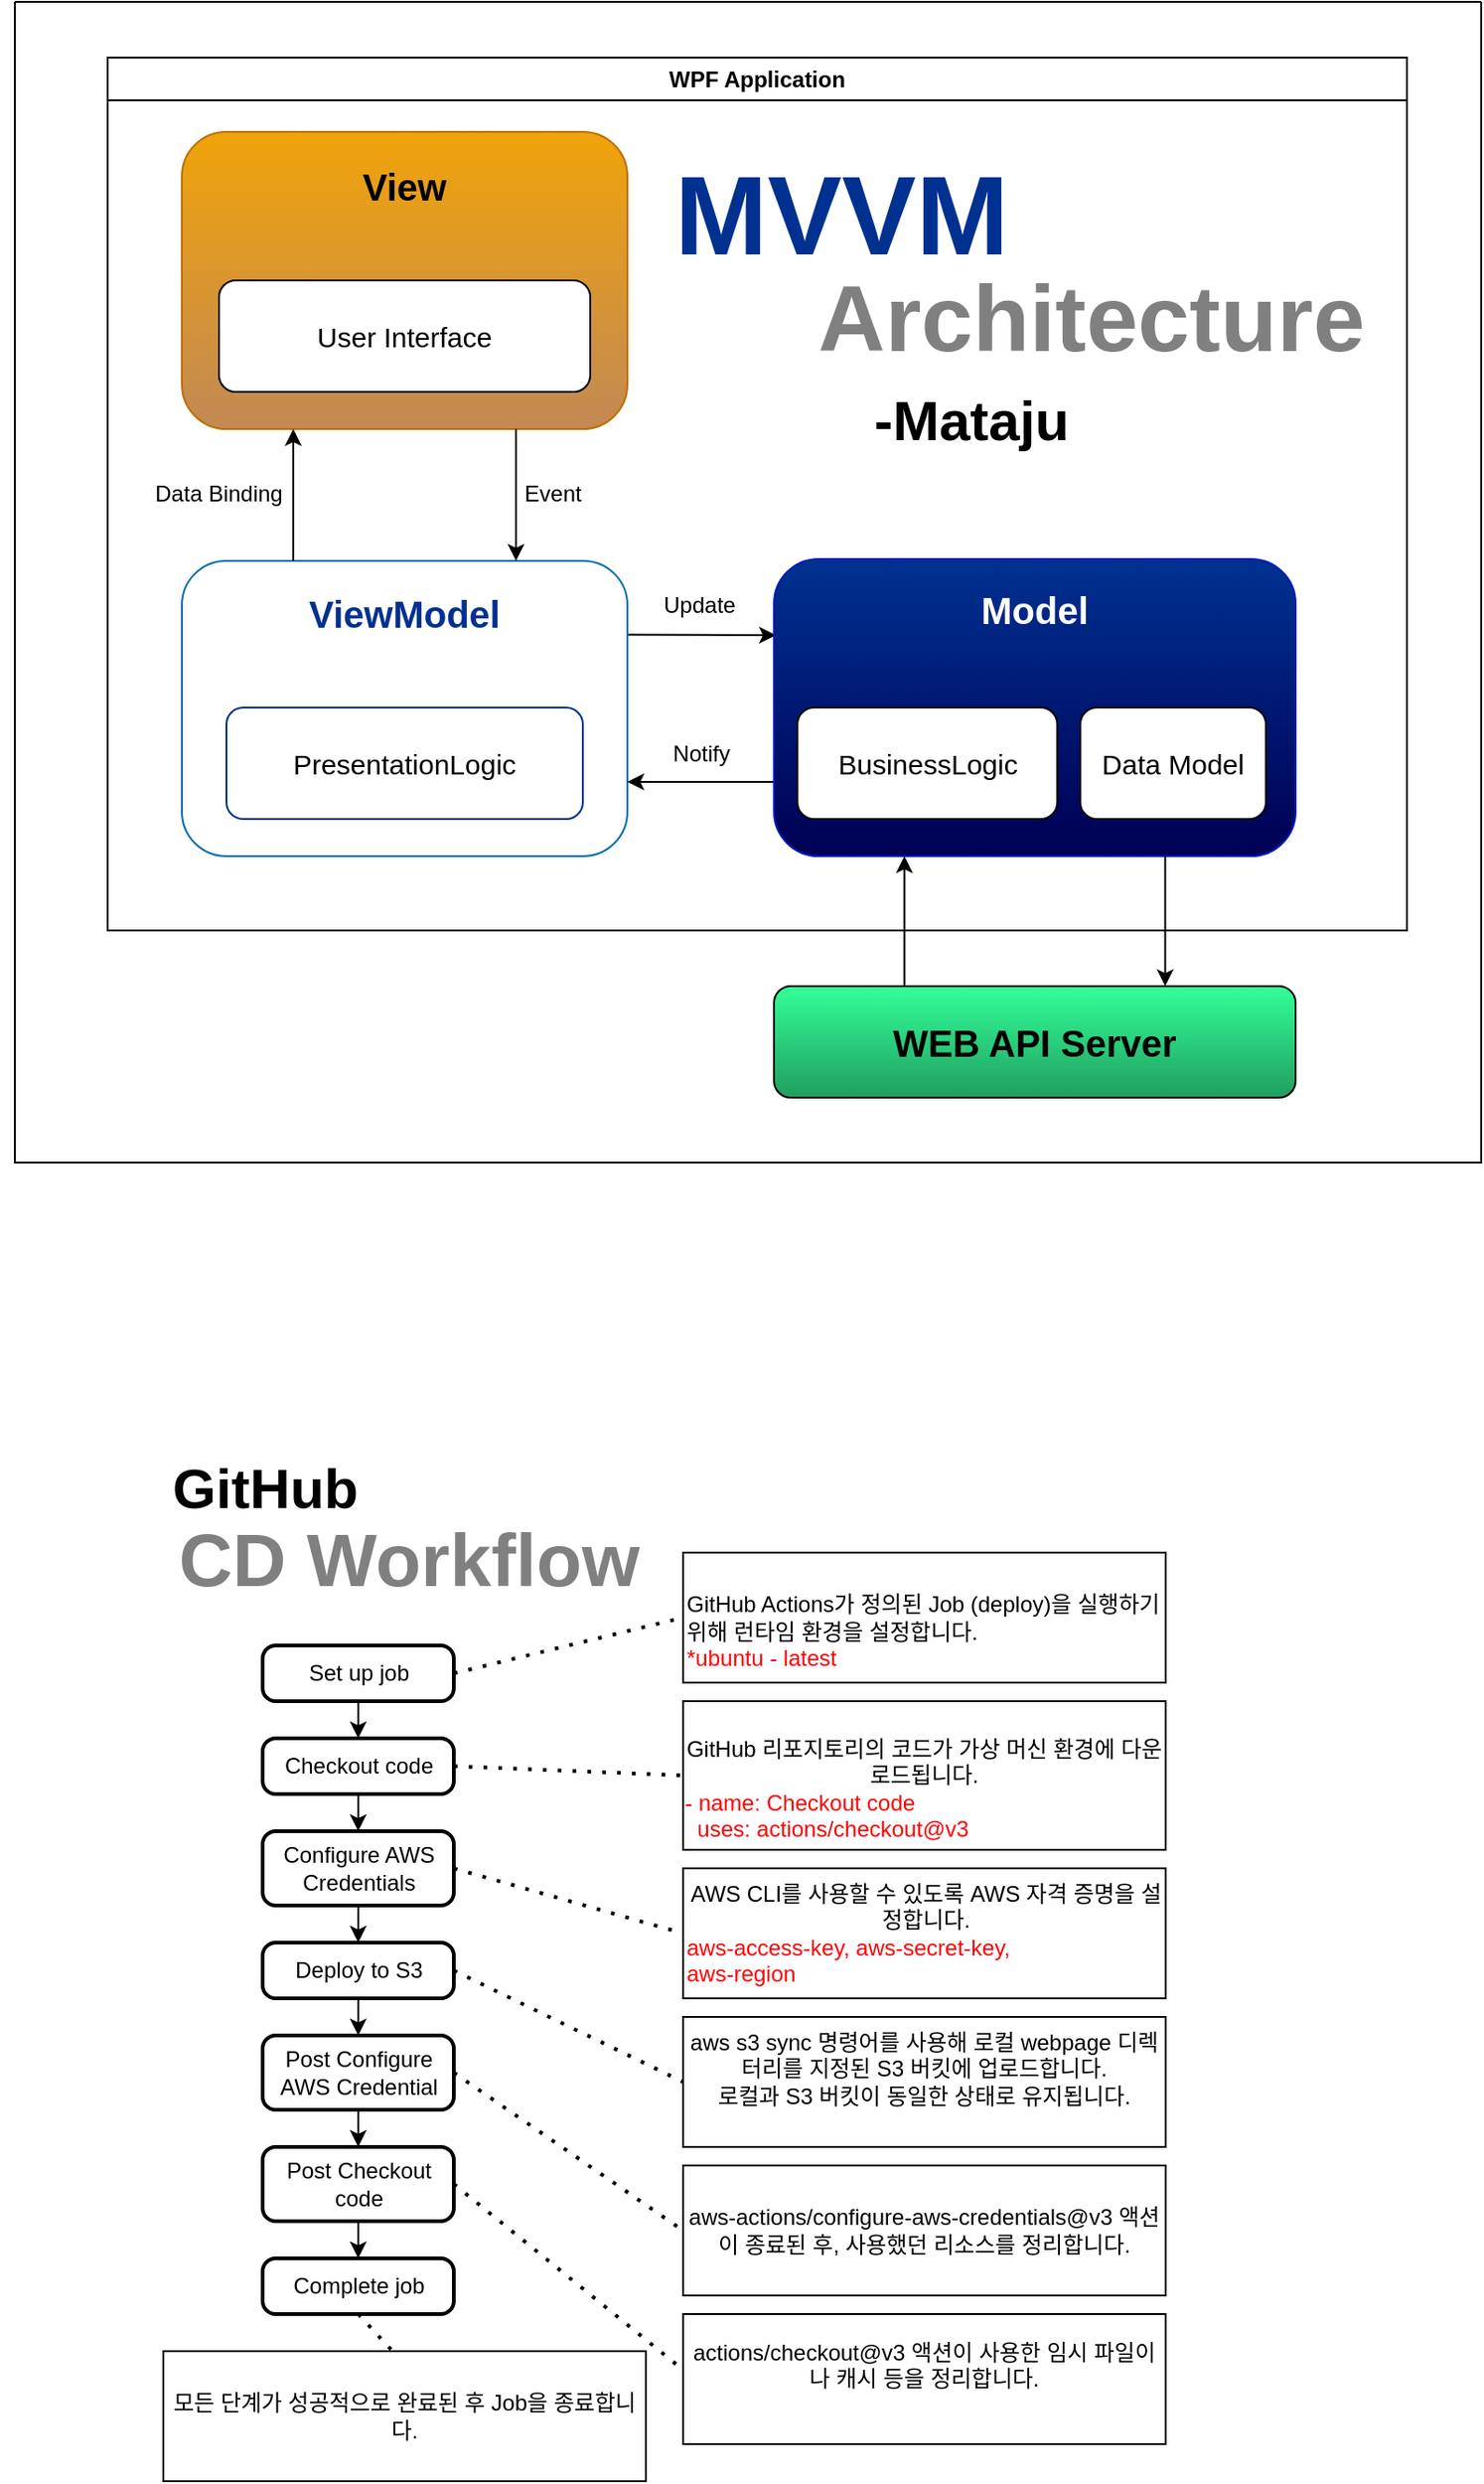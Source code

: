 <mxfile version="26.0.10">
  <diagram name="페이지-1" id="wgz9PD0w91qSiE5-jBk-">
    <mxGraphModel dx="2220" dy="2487" grid="1" gridSize="10" guides="1" tooltips="1" connect="1" arrows="1" fold="1" page="1" pageScale="1" pageWidth="827" pageHeight="1169" math="0" shadow="0">
      <root>
        <mxCell id="0" />
        <mxCell id="1" parent="0" />
        <mxCell id="g7_kz-98eBEBZqyPdA4t-22" value="&lt;font style=&quot;font-size: 20px;&quot;&gt;&lt;b&gt;WEB API Server&lt;/b&gt;&lt;/font&gt;" style="rounded=1;whiteSpace=wrap;html=1;labelBackgroundColor=none;fillColor=#33FF99;gradientColor=#209E5F;fontColor=default;" parent="1" vertex="1">
          <mxGeometry x="419" y="525" width="281" height="60" as="geometry" />
        </mxCell>
        <mxCell id="g7_kz-98eBEBZqyPdA4t-17" value="Data Binding" style="text;strokeColor=none;align=center;fillColor=none;html=1;verticalAlign=middle;whiteSpace=wrap;rounded=0;" parent="1" vertex="1">
          <mxGeometry x="80" y="245" width="80" height="30" as="geometry" />
        </mxCell>
        <mxCell id="g7_kz-98eBEBZqyPdA4t-18" value="Event" style="text;strokeColor=none;align=center;fillColor=none;html=1;verticalAlign=middle;whiteSpace=wrap;rounded=0;" parent="1" vertex="1">
          <mxGeometry x="260" y="245" width="80" height="30" as="geometry" />
        </mxCell>
        <mxCell id="g7_kz-98eBEBZqyPdA4t-19" value="Update" style="text;strokeColor=none;align=center;fillColor=none;html=1;verticalAlign=middle;whiteSpace=wrap;rounded=0;" parent="1" vertex="1">
          <mxGeometry x="339" y="305" width="80" height="30" as="geometry" />
        </mxCell>
        <mxCell id="g7_kz-98eBEBZqyPdA4t-20" value="Notify" style="text;strokeColor=none;align=center;fillColor=none;html=1;verticalAlign=middle;whiteSpace=wrap;rounded=0;" parent="1" vertex="1">
          <mxGeometry x="340" y="385" width="80" height="30" as="geometry" />
        </mxCell>
        <mxCell id="g7_kz-98eBEBZqyPdA4t-44" value="" style="group" parent="1" vertex="1" connectable="0">
          <mxGeometry x="100" y="65" width="240" height="160" as="geometry" />
        </mxCell>
        <mxCell id="g7_kz-98eBEBZqyPdA4t-5" value="" style="rounded=1;whiteSpace=wrap;html=1;fillColor=#f0a30a;fontColor=#000000;strokeColor=#BD7000;gradientColor=#C28954;" parent="g7_kz-98eBEBZqyPdA4t-44" vertex="1">
          <mxGeometry width="240" height="160" as="geometry" />
        </mxCell>
        <mxCell id="g7_kz-98eBEBZqyPdA4t-6" value="&lt;font style=&quot;font-size: 20px;&quot;&gt;View&lt;/font&gt;" style="text;strokeColor=none;align=center;fillColor=none;html=1;verticalAlign=middle;whiteSpace=wrap;rounded=0;fontColor=default;fontStyle=1" parent="g7_kz-98eBEBZqyPdA4t-44" vertex="1">
          <mxGeometry x="60" y="10" width="120" height="38" as="geometry" />
        </mxCell>
        <mxCell id="g7_kz-98eBEBZqyPdA4t-35" value="&lt;font style=&quot;font-size: 15px;&quot;&gt;User Interface&lt;/font&gt;" style="rounded=1;whiteSpace=wrap;html=1;" parent="g7_kz-98eBEBZqyPdA4t-44" vertex="1">
          <mxGeometry x="20" y="80" width="200" height="60" as="geometry" />
        </mxCell>
        <mxCell id="g7_kz-98eBEBZqyPdA4t-45" value="" style="group" parent="1" vertex="1" connectable="0">
          <mxGeometry x="100" y="295.96" width="240" height="159.04" as="geometry" />
        </mxCell>
        <mxCell id="g7_kz-98eBEBZqyPdA4t-53" style="edgeStyle=none;rounded=0;orthogonalLoop=1;jettySize=auto;html=1;exitX=1;exitY=0.25;exitDx=0;exitDy=0;" parent="g7_kz-98eBEBZqyPdA4t-45" source="g7_kz-98eBEBZqyPdA4t-4" edge="1">
          <mxGeometry relative="1" as="geometry">
            <mxPoint x="320" y="40.04" as="targetPoint" />
          </mxGeometry>
        </mxCell>
        <mxCell id="g7_kz-98eBEBZqyPdA4t-4" value="" style="rounded=1;whiteSpace=wrap;html=1;fillColor=default;fontColor=#ffffff;strokeColor=#006EAF;gradientColor=none;" parent="g7_kz-98eBEBZqyPdA4t-45" vertex="1">
          <mxGeometry width="240" height="159.04" as="geometry" />
        </mxCell>
        <mxCell id="g7_kz-98eBEBZqyPdA4t-7" value="&lt;font style=&quot;font-size: 20px;&quot;&gt;ViewModel&lt;/font&gt;" style="text;strokeColor=none;align=center;fillColor=none;html=1;verticalAlign=middle;whiteSpace=wrap;rounded=0;fontColor=#003191;fontStyle=1" parent="g7_kz-98eBEBZqyPdA4t-45" vertex="1">
          <mxGeometry x="43.2" y="10.0" width="153.6" height="35.23" as="geometry" />
        </mxCell>
        <mxCell id="g7_kz-98eBEBZqyPdA4t-41" value="&lt;span style=&quot;font-size: 15px;&quot;&gt;PresentationLogic&lt;br&gt;&lt;/span&gt;" style="rounded=1;whiteSpace=wrap;html=1;strokeColor=#003191;" parent="g7_kz-98eBEBZqyPdA4t-45" vertex="1">
          <mxGeometry x="24" y="79.04" width="192" height="60.0" as="geometry" />
        </mxCell>
        <mxCell id="g7_kz-98eBEBZqyPdA4t-46" value="" style="group" parent="1" vertex="1" connectable="0">
          <mxGeometry x="419" y="295" width="281" height="160" as="geometry" />
        </mxCell>
        <mxCell id="g7_kz-98eBEBZqyPdA4t-55" style="edgeStyle=none;rounded=0;orthogonalLoop=1;jettySize=auto;html=1;exitX=0;exitY=0.75;exitDx=0;exitDy=0;" parent="g7_kz-98eBEBZqyPdA4t-46" source="g7_kz-98eBEBZqyPdA4t-1" edge="1">
          <mxGeometry relative="1" as="geometry">
            <mxPoint x="-79" y="120" as="targetPoint" />
          </mxGeometry>
        </mxCell>
        <mxCell id="g7_kz-98eBEBZqyPdA4t-1" value="" style="rounded=1;whiteSpace=wrap;html=1;fillColor=#003191;strokeColor=#001DBC;fontColor=#ffffff;gradientColor=#000054;" parent="g7_kz-98eBEBZqyPdA4t-46" vertex="1">
          <mxGeometry width="281" height="160" as="geometry" />
        </mxCell>
        <mxCell id="g7_kz-98eBEBZqyPdA4t-8" value="&lt;font style=&quot;font-size: 20px;&quot;&gt;Model&lt;/font&gt;" style="text;strokeColor=none;align=center;fillColor=none;html=1;verticalAlign=middle;whiteSpace=wrap;rounded=0;fontColor=#FFFFFF;fontStyle=1" parent="g7_kz-98eBEBZqyPdA4t-46" vertex="1">
          <mxGeometry x="112.9" y="13.416" width="55.2" height="26.538" as="geometry" />
        </mxCell>
        <mxCell id="g7_kz-98eBEBZqyPdA4t-42" value="&lt;span style=&quot;font-size: 15px;&quot;&gt;BusinessLogic&lt;br&gt;&lt;/span&gt;" style="rounded=1;whiteSpace=wrap;html=1;" parent="g7_kz-98eBEBZqyPdA4t-46" vertex="1">
          <mxGeometry x="12.6" y="80" width="140" height="60" as="geometry" />
        </mxCell>
        <mxCell id="g7_kz-98eBEBZqyPdA4t-43" value="&lt;span style=&quot;font-size: 15px;&quot;&gt;Data Model&lt;br&gt;&lt;/span&gt;" style="rounded=1;whiteSpace=wrap;html=1;" parent="g7_kz-98eBEBZqyPdA4t-46" vertex="1">
          <mxGeometry x="165" y="80" width="100" height="60" as="geometry" />
        </mxCell>
        <mxCell id="g7_kz-98eBEBZqyPdA4t-51" style="edgeStyle=none;rounded=0;orthogonalLoop=1;jettySize=auto;html=1;exitX=0.25;exitY=0;exitDx=0;exitDy=0;entryX=0.25;entryY=1;entryDx=0;entryDy=0;" parent="1" source="g7_kz-98eBEBZqyPdA4t-4" target="g7_kz-98eBEBZqyPdA4t-5" edge="1">
          <mxGeometry relative="1" as="geometry" />
        </mxCell>
        <mxCell id="g7_kz-98eBEBZqyPdA4t-49" style="edgeStyle=none;rounded=0;orthogonalLoop=1;jettySize=auto;html=1;exitX=0.75;exitY=1;exitDx=0;exitDy=0;entryX=0.75;entryY=0;entryDx=0;entryDy=0;" parent="1" source="g7_kz-98eBEBZqyPdA4t-5" target="g7_kz-98eBEBZqyPdA4t-4" edge="1">
          <mxGeometry relative="1" as="geometry">
            <mxPoint x="280" y="295" as="targetPoint" />
          </mxGeometry>
        </mxCell>
        <mxCell id="g7_kz-98eBEBZqyPdA4t-60" value="&lt;font style=&quot;font-size: 60px;&quot;&gt;MVVM&lt;/font&gt;" style="text;strokeColor=none;align=center;fillColor=none;html=1;verticalAlign=middle;whiteSpace=wrap;rounded=0;fontStyle=1;fontColor=#003191;" parent="1" vertex="1">
          <mxGeometry x="350" y="65" width="211" height="90" as="geometry" />
        </mxCell>
        <mxCell id="g7_kz-98eBEBZqyPdA4t-61" value="&lt;font style=&quot;font-size: 50px;&quot;&gt;Architecture&lt;/font&gt;" style="text;strokeColor=none;align=center;fillColor=none;html=1;verticalAlign=middle;whiteSpace=wrap;rounded=0;fontStyle=1;fontColor=#808080;" parent="1" vertex="1">
          <mxGeometry x="440" y="135" width="300" height="60" as="geometry" />
        </mxCell>
        <mxCell id="g7_kz-98eBEBZqyPdA4t-62" value="&lt;font style=&quot;font-size: 30px;&quot;&gt;-Mataju&lt;/font&gt;" style="text;strokeColor=none;align=center;fillColor=none;html=1;verticalAlign=middle;whiteSpace=wrap;rounded=0;fontStyle=1" parent="1" vertex="1">
          <mxGeometry x="420" y="195" width="211" height="50" as="geometry" />
        </mxCell>
        <mxCell id="g7_kz-98eBEBZqyPdA4t-63" value="" style="endArrow=classic;html=1;rounded=0;entryX=0.75;entryY=0;entryDx=0;entryDy=0;exitX=0.75;exitY=1;exitDx=0;exitDy=0;" parent="1" source="g7_kz-98eBEBZqyPdA4t-1" target="g7_kz-98eBEBZqyPdA4t-22" edge="1">
          <mxGeometry width="50" height="50" relative="1" as="geometry">
            <mxPoint x="610" y="265" as="sourcePoint" />
            <mxPoint x="660" y="215" as="targetPoint" />
          </mxGeometry>
        </mxCell>
        <mxCell id="g7_kz-98eBEBZqyPdA4t-64" value="" style="endArrow=classic;html=1;rounded=0;exitX=0.25;exitY=0;exitDx=0;exitDy=0;entryX=0.25;entryY=1;entryDx=0;entryDy=0;" parent="1" source="g7_kz-98eBEBZqyPdA4t-22" target="g7_kz-98eBEBZqyPdA4t-1" edge="1">
          <mxGeometry width="50" height="50" relative="1" as="geometry">
            <mxPoint x="610" y="265" as="sourcePoint" />
            <mxPoint x="660" y="215" as="targetPoint" />
          </mxGeometry>
        </mxCell>
        <mxCell id="g7_kz-98eBEBZqyPdA4t-65" value="WPF Application" style="swimlane;whiteSpace=wrap;html=1;" parent="1" vertex="1">
          <mxGeometry x="60" y="25" width="700" height="470" as="geometry" />
        </mxCell>
        <mxCell id="-fukH-Hzjp9KA4uO5c0_-15" value="" style="edgeStyle=orthogonalEdgeStyle;rounded=0;orthogonalLoop=1;jettySize=auto;html=1;" parent="1" source="-fukH-Hzjp9KA4uO5c0_-13" target="-fukH-Hzjp9KA4uO5c0_-14" edge="1">
          <mxGeometry relative="1" as="geometry" />
        </mxCell>
        <mxCell id="-fukH-Hzjp9KA4uO5c0_-13" value="Set up job" style="rounded=1;whiteSpace=wrap;html=1;absoluteArcSize=1;arcSize=14;strokeWidth=2;" parent="1" vertex="1">
          <mxGeometry x="143.5" y="880" width="103" height="30" as="geometry" />
        </mxCell>
        <mxCell id="-fukH-Hzjp9KA4uO5c0_-17" value="" style="edgeStyle=orthogonalEdgeStyle;rounded=0;orthogonalLoop=1;jettySize=auto;html=1;" parent="1" source="-fukH-Hzjp9KA4uO5c0_-14" target="-fukH-Hzjp9KA4uO5c0_-16" edge="1">
          <mxGeometry relative="1" as="geometry" />
        </mxCell>
        <mxCell id="-fukH-Hzjp9KA4uO5c0_-14" value="Checkout code" style="rounded=1;whiteSpace=wrap;html=1;absoluteArcSize=1;arcSize=14;strokeWidth=2;" parent="1" vertex="1">
          <mxGeometry x="143.5" y="930" width="103" height="30" as="geometry" />
        </mxCell>
        <mxCell id="-fukH-Hzjp9KA4uO5c0_-19" value="" style="edgeStyle=orthogonalEdgeStyle;rounded=0;orthogonalLoop=1;jettySize=auto;html=1;" parent="1" source="-fukH-Hzjp9KA4uO5c0_-16" target="-fukH-Hzjp9KA4uO5c0_-18" edge="1">
          <mxGeometry relative="1" as="geometry" />
        </mxCell>
        <mxCell id="-fukH-Hzjp9KA4uO5c0_-16" value="Configure AWS&lt;br&gt;Credentials" style="rounded=1;whiteSpace=wrap;html=1;absoluteArcSize=1;arcSize=14;strokeWidth=2;" parent="1" vertex="1">
          <mxGeometry x="143.5" y="980" width="103" height="40" as="geometry" />
        </mxCell>
        <mxCell id="-fukH-Hzjp9KA4uO5c0_-21" value="" style="edgeStyle=orthogonalEdgeStyle;rounded=0;orthogonalLoop=1;jettySize=auto;html=1;" parent="1" source="-fukH-Hzjp9KA4uO5c0_-18" target="-fukH-Hzjp9KA4uO5c0_-20" edge="1">
          <mxGeometry relative="1" as="geometry" />
        </mxCell>
        <mxCell id="-fukH-Hzjp9KA4uO5c0_-18" value="Deploy to S3" style="rounded=1;whiteSpace=wrap;html=1;absoluteArcSize=1;arcSize=14;strokeWidth=2;" parent="1" vertex="1">
          <mxGeometry x="143.5" y="1040" width="103" height="30" as="geometry" />
        </mxCell>
        <mxCell id="-fukH-Hzjp9KA4uO5c0_-23" value="" style="edgeStyle=orthogonalEdgeStyle;rounded=0;orthogonalLoop=1;jettySize=auto;html=1;" parent="1" source="-fukH-Hzjp9KA4uO5c0_-20" target="-fukH-Hzjp9KA4uO5c0_-22" edge="1">
          <mxGeometry relative="1" as="geometry" />
        </mxCell>
        <mxCell id="-fukH-Hzjp9KA4uO5c0_-20" value="Post Configure AWS Credential" style="rounded=1;whiteSpace=wrap;html=1;absoluteArcSize=1;arcSize=14;strokeWidth=2;" parent="1" vertex="1">
          <mxGeometry x="143.5" y="1090" width="103" height="40" as="geometry" />
        </mxCell>
        <mxCell id="-fukH-Hzjp9KA4uO5c0_-25" value="" style="edgeStyle=orthogonalEdgeStyle;rounded=0;orthogonalLoop=1;jettySize=auto;html=1;" parent="1" source="-fukH-Hzjp9KA4uO5c0_-22" target="-fukH-Hzjp9KA4uO5c0_-24" edge="1">
          <mxGeometry relative="1" as="geometry" />
        </mxCell>
        <mxCell id="-fukH-Hzjp9KA4uO5c0_-22" value="Post Checkout code" style="rounded=1;whiteSpace=wrap;html=1;absoluteArcSize=1;arcSize=14;strokeWidth=2;" parent="1" vertex="1">
          <mxGeometry x="143.5" y="1150" width="103" height="40" as="geometry" />
        </mxCell>
        <mxCell id="-fukH-Hzjp9KA4uO5c0_-24" value="Complete job" style="rounded=1;whiteSpace=wrap;html=1;absoluteArcSize=1;arcSize=14;strokeWidth=2;" parent="1" vertex="1">
          <mxGeometry x="143.5" y="1210" width="103" height="30" as="geometry" />
        </mxCell>
        <mxCell id="-fukH-Hzjp9KA4uO5c0_-26" value="" style="endArrow=none;dashed=1;html=1;dashPattern=1 3;strokeWidth=2;rounded=0;exitX=1;exitY=0.5;exitDx=0;exitDy=0;entryX=0;entryY=0.5;entryDx=0;entryDy=0;" parent="1" source="-fukH-Hzjp9KA4uO5c0_-13" target="-fukH-Hzjp9KA4uO5c0_-27" edge="1">
          <mxGeometry width="50" height="50" relative="1" as="geometry">
            <mxPoint x="300" y="1000" as="sourcePoint" />
            <mxPoint x="360" y="895" as="targetPoint" />
          </mxGeometry>
        </mxCell>
        <mxCell id="-fukH-Hzjp9KA4uO5c0_-27" value="&lt;div&gt;&lt;br&gt;&lt;/div&gt;&lt;div&gt;GitHub Actions가 정의된 Job (deploy)을 실행하기 위해 런타임 환경을 설정합니다.&lt;/div&gt;&lt;div&gt;&lt;font color=&quot;#ff0000&quot;&gt;*ubuntu - latest&lt;/font&gt;&lt;/div&gt;" style="rounded=0;whiteSpace=wrap;html=1;align=left;" parent="1" vertex="1">
          <mxGeometry x="370" y="830" width="260" height="70" as="geometry" />
        </mxCell>
        <mxCell id="-fukH-Hzjp9KA4uO5c0_-28" value="&lt;div&gt;&lt;br&gt;&lt;/div&gt;&lt;div&gt;GitHub 리포지토리의 코드가 가상 머신 환경에 다운로드됩니다.&lt;/div&gt;&lt;div&gt;&lt;div style=&quot;text-align: left;&quot;&gt;&lt;font color=&quot;#ff0000&quot;&gt;- name: Checkout code&lt;/font&gt;&lt;/div&gt;&lt;div style=&quot;text-align: left;&quot;&gt;&lt;font color=&quot;#ff0000&quot;&gt;&amp;nbsp; uses: actions/checkout@v3&lt;/font&gt;&lt;/div&gt;&lt;/div&gt;" style="rounded=0;whiteSpace=wrap;html=1;" parent="1" vertex="1">
          <mxGeometry x="370" y="910" width="260" height="80" as="geometry" />
        </mxCell>
        <mxCell id="-fukH-Hzjp9KA4uO5c0_-29" value="&lt;div style=&quot;text-align: center;&quot;&gt;&lt;span style=&quot;background-color: initial;&quot;&gt;AWS CLI를 사용할 수 있도록 AWS 자격 증명을 설정합니다.&lt;/span&gt;&lt;/div&gt;&lt;div&gt;&lt;font color=&quot;#ff0000&quot;&gt;aws-access-key,&amp;nbsp;&lt;span style=&quot;background-color: initial;&quot;&gt;aws-secret-key,&lt;br&gt;aws-region&lt;/span&gt;&lt;/font&gt;&lt;/div&gt;" style="rounded=0;whiteSpace=wrap;html=1;align=left;" parent="1" vertex="1">
          <mxGeometry x="370" y="1000" width="260" height="70" as="geometry" />
        </mxCell>
        <mxCell id="-fukH-Hzjp9KA4uO5c0_-30" value="aws s3 sync 명령어를 사용해 로컬 webpage 디렉터리를 지정된 S3 버킷에 업로드합니다.&lt;br&gt;로컬과 S3 버킷이 동일한 상태로 유지됩니다.&lt;br&gt;&lt;div&gt;&lt;br&gt;&lt;/div&gt;" style="rounded=0;whiteSpace=wrap;html=1;" parent="1" vertex="1">
          <mxGeometry x="370" y="1080" width="260" height="70" as="geometry" />
        </mxCell>
        <mxCell id="-fukH-Hzjp9KA4uO5c0_-31" value="모든 단계가 성공적으로 완료된 후 Job을 종료합니다." style="rounded=0;whiteSpace=wrap;html=1;" parent="1" vertex="1">
          <mxGeometry x="90" y="1260" width="260" height="70" as="geometry" />
        </mxCell>
        <mxCell id="-fukH-Hzjp9KA4uO5c0_-32" value="&lt;div&gt;actions/checkout@v3 액션이 사용한 임시 파일이나 캐시 등을 정리합니다.&lt;/div&gt;&lt;div&gt;&lt;br&gt;&lt;/div&gt;" style="rounded=0;whiteSpace=wrap;html=1;" parent="1" vertex="1">
          <mxGeometry x="370" y="1240" width="260" height="70" as="geometry" />
        </mxCell>
        <mxCell id="-fukH-Hzjp9KA4uO5c0_-33" value="aws-actions/configure-aws-credentials@v3 액션이 종료된 후, 사용했던 리소스를 정리합니다." style="rounded=0;whiteSpace=wrap;html=1;" parent="1" vertex="1">
          <mxGeometry x="370" y="1160" width="260" height="70" as="geometry" />
        </mxCell>
        <mxCell id="-fukH-Hzjp9KA4uO5c0_-34" value="" style="endArrow=none;dashed=1;html=1;dashPattern=1 3;strokeWidth=2;rounded=0;exitX=1;exitY=0.5;exitDx=0;exitDy=0;entryX=0;entryY=0.5;entryDx=0;entryDy=0;" parent="1" source="-fukH-Hzjp9KA4uO5c0_-14" target="-fukH-Hzjp9KA4uO5c0_-28" edge="1">
          <mxGeometry width="50" height="50" relative="1" as="geometry">
            <mxPoint x="300" y="1080" as="sourcePoint" />
            <mxPoint x="350" y="1030" as="targetPoint" />
          </mxGeometry>
        </mxCell>
        <mxCell id="-fukH-Hzjp9KA4uO5c0_-35" value="" style="endArrow=none;dashed=1;html=1;dashPattern=1 3;strokeWidth=2;rounded=0;exitX=1;exitY=0.5;exitDx=0;exitDy=0;entryX=0;entryY=0.5;entryDx=0;entryDy=0;" parent="1" source="-fukH-Hzjp9KA4uO5c0_-16" target="-fukH-Hzjp9KA4uO5c0_-29" edge="1">
          <mxGeometry width="50" height="50" relative="1" as="geometry">
            <mxPoint x="300" y="1080" as="sourcePoint" />
            <mxPoint x="350" y="1030" as="targetPoint" />
          </mxGeometry>
        </mxCell>
        <mxCell id="-fukH-Hzjp9KA4uO5c0_-36" value="" style="endArrow=none;dashed=1;html=1;dashPattern=1 3;strokeWidth=2;rounded=0;exitX=1;exitY=0.5;exitDx=0;exitDy=0;entryX=0;entryY=0.5;entryDx=0;entryDy=0;" parent="1" source="-fukH-Hzjp9KA4uO5c0_-18" target="-fukH-Hzjp9KA4uO5c0_-30" edge="1">
          <mxGeometry width="50" height="50" relative="1" as="geometry">
            <mxPoint x="300" y="1080" as="sourcePoint" />
            <mxPoint x="350" y="1030" as="targetPoint" />
          </mxGeometry>
        </mxCell>
        <mxCell id="-fukH-Hzjp9KA4uO5c0_-37" value="" style="endArrow=none;dashed=1;html=1;dashPattern=1 3;strokeWidth=2;rounded=0;exitX=1;exitY=0.5;exitDx=0;exitDy=0;entryX=0;entryY=0.5;entryDx=0;entryDy=0;" parent="1" source="-fukH-Hzjp9KA4uO5c0_-20" target="-fukH-Hzjp9KA4uO5c0_-33" edge="1">
          <mxGeometry width="50" height="50" relative="1" as="geometry">
            <mxPoint x="300" y="1080" as="sourcePoint" />
            <mxPoint x="350" y="1030" as="targetPoint" />
          </mxGeometry>
        </mxCell>
        <mxCell id="-fukH-Hzjp9KA4uO5c0_-38" value="" style="endArrow=none;dashed=1;html=1;dashPattern=1 3;strokeWidth=2;rounded=0;exitX=1;exitY=0.5;exitDx=0;exitDy=0;entryX=0;entryY=0.429;entryDx=0;entryDy=0;entryPerimeter=0;" parent="1" source="-fukH-Hzjp9KA4uO5c0_-22" target="-fukH-Hzjp9KA4uO5c0_-32" edge="1">
          <mxGeometry width="50" height="50" relative="1" as="geometry">
            <mxPoint x="300" y="1080" as="sourcePoint" />
            <mxPoint x="350" y="1030" as="targetPoint" />
          </mxGeometry>
        </mxCell>
        <mxCell id="-fukH-Hzjp9KA4uO5c0_-39" value="" style="endArrow=none;dashed=1;html=1;dashPattern=1 3;strokeWidth=2;rounded=0;exitX=0.5;exitY=1;exitDx=0;exitDy=0;entryX=0.478;entryY=0.012;entryDx=0;entryDy=0;entryPerimeter=0;" parent="1" source="-fukH-Hzjp9KA4uO5c0_-24" target="-fukH-Hzjp9KA4uO5c0_-31" edge="1">
          <mxGeometry width="50" height="50" relative="1" as="geometry">
            <mxPoint x="300" y="1080" as="sourcePoint" />
            <mxPoint x="350" y="1030" as="targetPoint" />
          </mxGeometry>
        </mxCell>
        <mxCell id="-fukH-Hzjp9KA4uO5c0_-40" value="&lt;font style=&quot;font-size: 40px;&quot;&gt;CD Workflow&lt;/font&gt;" style="text;strokeColor=none;align=center;fillColor=none;html=1;verticalAlign=middle;whiteSpace=wrap;rounded=0;fontStyle=1;fontColor=#808080;" parent="1" vertex="1">
          <mxGeometry x="90" y="808" width="265" height="50" as="geometry" />
        </mxCell>
        <mxCell id="-fukH-Hzjp9KA4uO5c0_-41" value="&lt;font style=&quot;font-size: 30px;&quot;&gt;GitHub&lt;/font&gt;" style="text;strokeColor=none;align=center;fillColor=none;html=1;verticalAlign=middle;whiteSpace=wrap;rounded=0;fontStyle=1" parent="1" vertex="1">
          <mxGeometry x="80" y="770" width="130" height="50" as="geometry" />
        </mxCell>
        <mxCell id="-fukH-Hzjp9KA4uO5c0_-43" value="" style="shape=image;html=1;verticalAlign=top;verticalLabelPosition=bottom;labelBackgroundColor=#ffffff;imageAspect=0;aspect=fixed;image=https://cdn4.iconfinder.com/data/icons/ionicons/512/icon-social-github-128.png" parent="1" vertex="1">
          <mxGeometry x="2" y="770" width="88" height="88" as="geometry" />
        </mxCell>
        <mxCell id="Bj8lvdr5H9KgiyzDVo_q-1" value="" style="swimlane;startSize=0;" vertex="1" parent="1">
          <mxGeometry x="10" y="-5" width="790" height="625" as="geometry" />
        </mxCell>
      </root>
    </mxGraphModel>
  </diagram>
</mxfile>
